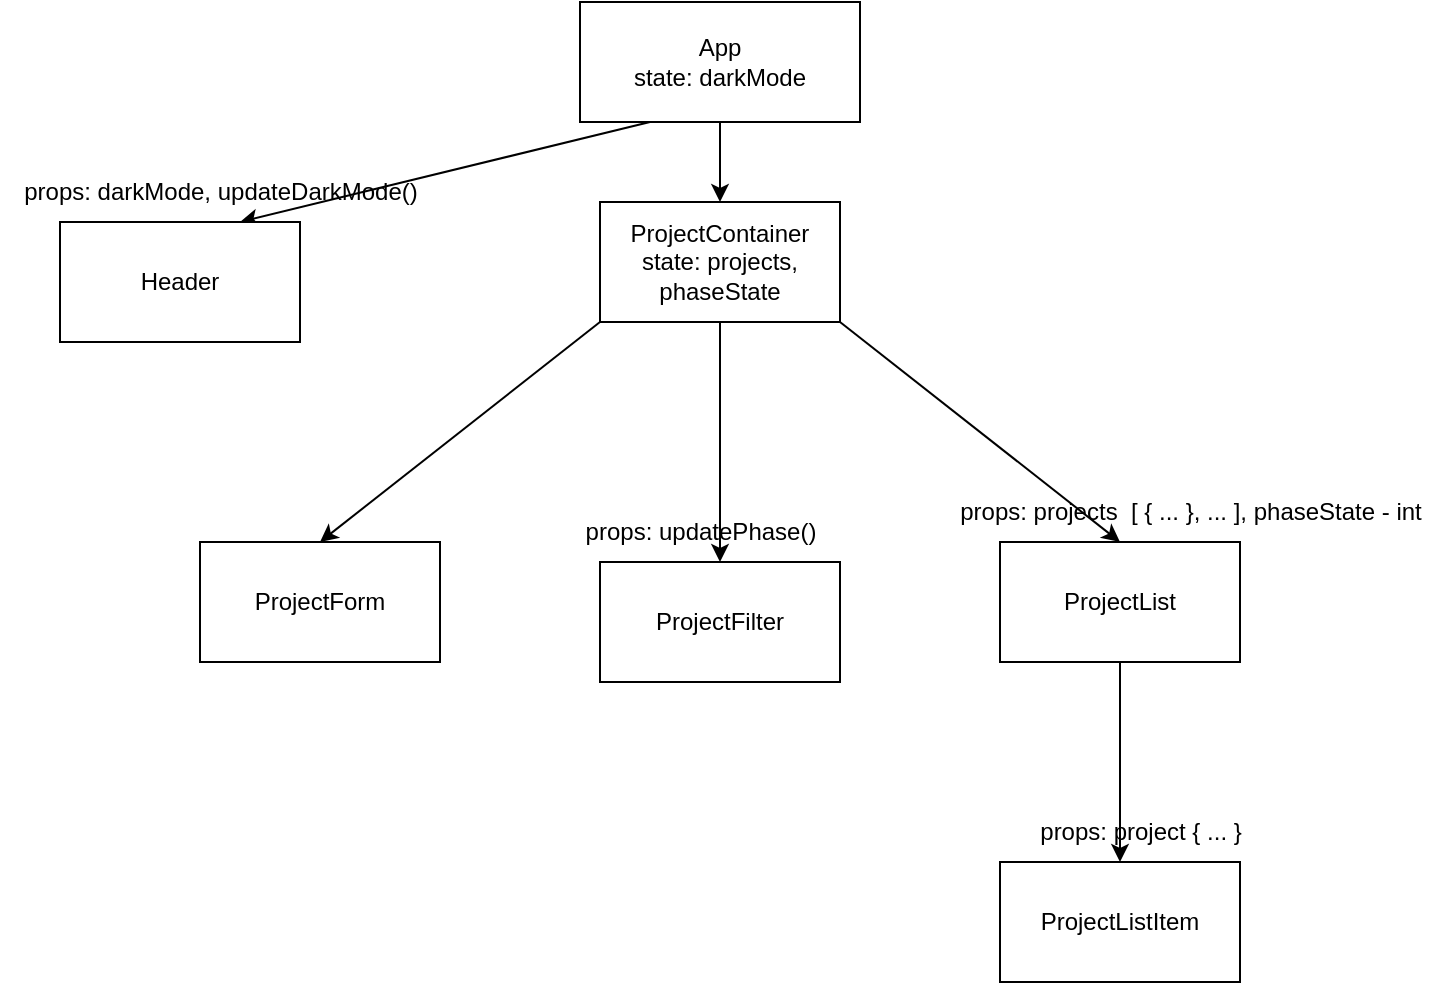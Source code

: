 <mxfile>
    <diagram id="vC2UGVJM11Pgb3OtcGuh" name="Page-1">
        <mxGraphModel dx="661" dy="280" grid="1" gridSize="10" guides="1" tooltips="1" connect="1" arrows="1" fold="1" page="1" pageScale="1" pageWidth="850" pageHeight="1100" math="0" shadow="0">
            <root>
                <mxCell id="0"/>
                <mxCell id="1" parent="0"/>
                <mxCell id="21" style="edgeStyle=none;html=1;exitX=0.5;exitY=1;exitDx=0;exitDy=0;entryX=0.5;entryY=0;entryDx=0;entryDy=0;" edge="1" parent="1" source="2" target="20">
                    <mxGeometry relative="1" as="geometry"/>
                </mxCell>
                <mxCell id="2" value="App&lt;br&gt;state: darkMode" style="whiteSpace=wrap;html=1;" parent="1" vertex="1">
                    <mxGeometry x="310" y="110" width="140" height="60" as="geometry"/>
                </mxCell>
                <mxCell id="3" value="" style="edgeStyle=none;orthogonalLoop=1;jettySize=auto;html=1;exitX=0.25;exitY=1;exitDx=0;exitDy=0;entryX=0.75;entryY=0;entryDx=0;entryDy=0;" parent="1" source="2" target="4" edge="1">
                    <mxGeometry width="100" relative="1" as="geometry">
                        <mxPoint x="230" y="240" as="sourcePoint"/>
                        <mxPoint x="330" y="240" as="targetPoint"/>
                        <Array as="points"/>
                    </mxGeometry>
                </mxCell>
                <mxCell id="4" value="Header" style="whiteSpace=wrap;html=1;" parent="1" vertex="1">
                    <mxGeometry x="50" y="220" width="120" height="60" as="geometry"/>
                </mxCell>
                <mxCell id="5" value="" style="edgeStyle=none;orthogonalLoop=1;jettySize=auto;html=1;entryX=0.5;entryY=0;entryDx=0;entryDy=0;exitX=1;exitY=1;exitDx=0;exitDy=0;" parent="1" source="20" target="7" edge="1">
                    <mxGeometry width="100" relative="1" as="geometry">
                        <mxPoint x="350" y="270" as="sourcePoint"/>
                        <mxPoint x="390" y="290" as="targetPoint"/>
                        <Array as="points"/>
                    </mxGeometry>
                </mxCell>
                <mxCell id="7" value="ProjectList" style="whiteSpace=wrap;html=1;" parent="1" vertex="1">
                    <mxGeometry x="520" y="380" width="120" height="60" as="geometry"/>
                </mxCell>
                <mxCell id="8" value="" style="edgeStyle=none;orthogonalLoop=1;jettySize=auto;html=1;exitX=0;exitY=1;exitDx=0;exitDy=0;entryX=0.5;entryY=0;entryDx=0;entryDy=0;" parent="1" source="20" edge="1" target="9">
                    <mxGeometry width="100" relative="1" as="geometry">
                        <mxPoint x="380" y="170" as="sourcePoint"/>
                        <mxPoint x="560" y="220" as="targetPoint"/>
                        <Array as="points"/>
                    </mxGeometry>
                </mxCell>
                <mxCell id="9" value="ProjectForm" style="whiteSpace=wrap;html=1;" parent="1" vertex="1">
                    <mxGeometry x="120" y="380" width="120" height="60" as="geometry"/>
                </mxCell>
                <mxCell id="10" value="props: projects&amp;nbsp; [ { ... }, ... ], phaseState - int" style="text;html=1;align=center;verticalAlign=middle;resizable=0;points=[];autosize=1;strokeColor=none;fillColor=none;" parent="1" vertex="1">
                    <mxGeometry x="490" y="350" width="250" height="30" as="geometry"/>
                </mxCell>
                <mxCell id="11" value="" style="edgeStyle=none;orthogonalLoop=1;jettySize=auto;html=1;exitX=0.5;exitY=1;exitDx=0;exitDy=0;entryX=0.5;entryY=0;entryDx=0;entryDy=0;" parent="1" source="7" edge="1" target="12">
                    <mxGeometry width="100" relative="1" as="geometry">
                        <mxPoint x="310" y="410" as="sourcePoint"/>
                        <mxPoint x="380" y="470" as="targetPoint"/>
                        <Array as="points"/>
                    </mxGeometry>
                </mxCell>
                <mxCell id="12" value="ProjectListItem" style="whiteSpace=wrap;html=1;" parent="1" vertex="1">
                    <mxGeometry x="520" y="540" width="120" height="60" as="geometry"/>
                </mxCell>
                <mxCell id="13" value="props: project { ... }" style="text;html=1;align=center;verticalAlign=middle;resizable=0;points=[];autosize=1;strokeColor=none;fillColor=none;" parent="1" vertex="1">
                    <mxGeometry x="530" y="510" width="120" height="30" as="geometry"/>
                </mxCell>
                <mxCell id="14" value="props: darkMode, updateDarkMode()" style="text;html=1;align=center;verticalAlign=middle;resizable=0;points=[];autosize=1;strokeColor=none;fillColor=none;" parent="1" vertex="1">
                    <mxGeometry x="20" y="190" width="220" height="30" as="geometry"/>
                </mxCell>
                <mxCell id="15" value="ProjectFilter" style="whiteSpace=wrap;html=1;" vertex="1" parent="1">
                    <mxGeometry x="320" y="390" width="120" height="60" as="geometry"/>
                </mxCell>
                <mxCell id="16" value="" style="edgeStyle=none;orthogonalLoop=1;jettySize=auto;html=1;entryX=0.5;entryY=0;entryDx=0;entryDy=0;exitX=0.5;exitY=1;exitDx=0;exitDy=0;" edge="1" parent="1" source="20" target="15">
                    <mxGeometry width="100" relative="1" as="geometry">
                        <mxPoint x="430" y="270" as="sourcePoint"/>
                        <mxPoint x="300" y="310" as="targetPoint"/>
                        <Array as="points"/>
                    </mxGeometry>
                </mxCell>
                <mxCell id="19" value="props: updatePhase()" style="text;html=1;align=center;verticalAlign=middle;resizable=0;points=[];autosize=1;strokeColor=none;fillColor=none;" vertex="1" parent="1">
                    <mxGeometry x="300" y="360" width="140" height="30" as="geometry"/>
                </mxCell>
                <mxCell id="20" value="ProjectContainer&lt;br&gt;state: projects, phaseState" style="whiteSpace=wrap;html=1;" vertex="1" parent="1">
                    <mxGeometry x="320" y="210" width="120" height="60" as="geometry"/>
                </mxCell>
            </root>
        </mxGraphModel>
    </diagram>
</mxfile>